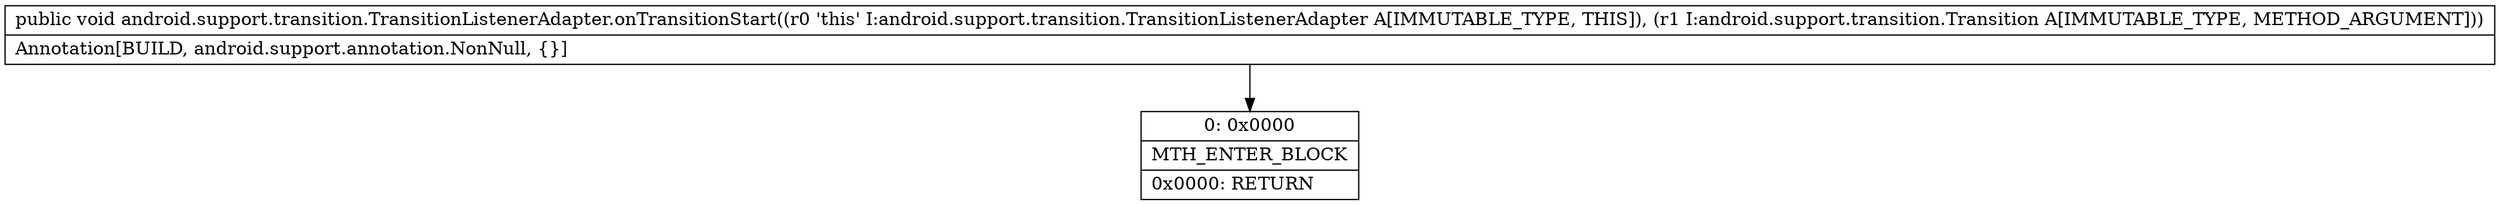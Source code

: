 digraph "CFG forandroid.support.transition.TransitionListenerAdapter.onTransitionStart(Landroid\/support\/transition\/Transition;)V" {
Node_0 [shape=record,label="{0\:\ 0x0000|MTH_ENTER_BLOCK\l|0x0000: RETURN   \l}"];
MethodNode[shape=record,label="{public void android.support.transition.TransitionListenerAdapter.onTransitionStart((r0 'this' I:android.support.transition.TransitionListenerAdapter A[IMMUTABLE_TYPE, THIS]), (r1 I:android.support.transition.Transition A[IMMUTABLE_TYPE, METHOD_ARGUMENT]))  | Annotation[BUILD, android.support.annotation.NonNull, \{\}]\l}"];
MethodNode -> Node_0;
}

